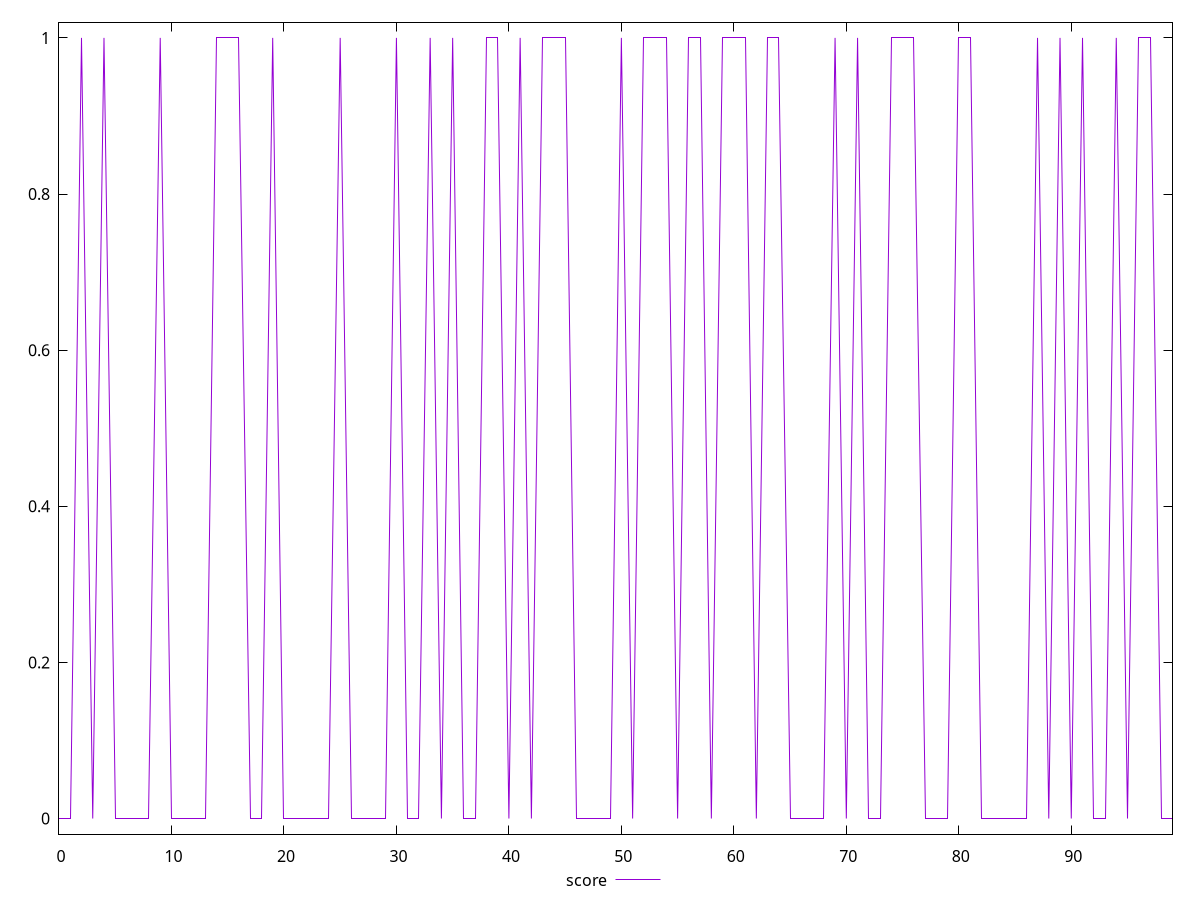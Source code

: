 reset

$score <<EOF
0 0
1 0
2 1
3 0
4 1
5 0
6 0
7 0
8 0
9 1
10 0
11 0
12 0
13 0
14 1
15 1
16 1
17 0
18 0
19 1
20 0
21 0
22 0
23 0
24 0
25 1
26 0
27 0
28 0
29 0
30 1
31 0
32 0
33 1
34 0
35 1
36 0
37 0
38 1
39 1
40 0
41 1
42 0
43 1
44 1
45 1
46 0
47 0
48 0
49 0
50 1
51 0
52 1
53 1
54 1
55 0
56 1
57 1
58 0
59 1
60 1
61 1
62 0
63 1
64 1
65 0
66 0
67 0
68 0
69 1
70 0
71 1
72 0
73 0
74 1
75 1
76 1
77 0
78 0
79 0
80 1
81 1
82 0
83 0
84 0
85 0
86 0
87 1
88 0
89 1
90 0
91 1
92 0
93 0
94 1
95 0
96 1
97 1
98 0
99 0
EOF

set key outside below
set xrange [0:99]
set yrange [-0.02:1.02]
set trange [-0.02:1.02]
set terminal svg size 640, 500 enhanced background rgb 'white'
set output "report_00015_2021-02-09T16-11-33.973Z/third-party-summary/samples/pages+cached+noadtech/score/values.svg"

plot $score title "score" with line

reset

